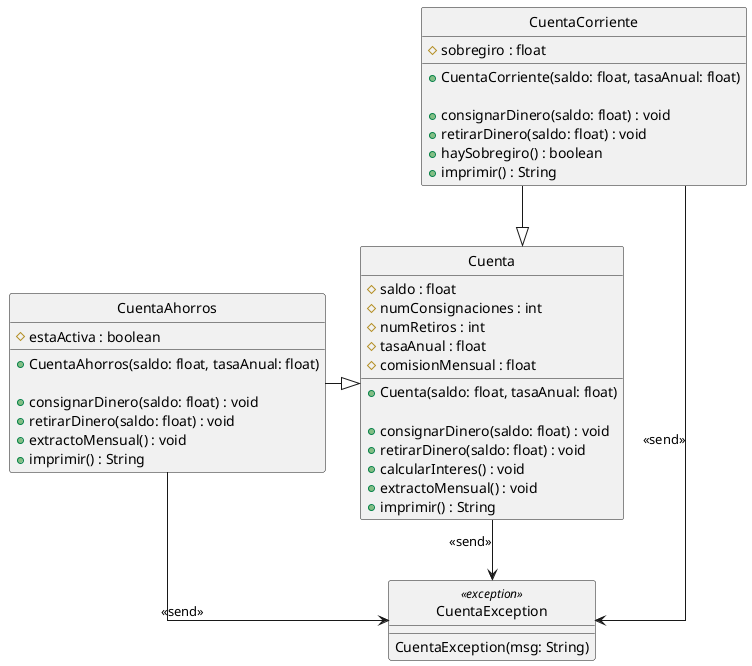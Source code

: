 @startuml Diagrama Taller Herencia

skinparam Linetype ortho
skinparam style strictuml

class Cuenta {
    #saldo : float
    #numConsignaciones : int
    #numRetiros : int
    #tasaAnual : float
    #comisionMensual : float

    +Cuenta(saldo: float, tasaAnual: float)

    +consignarDinero(saldo: float) : void
    +retirarDinero(saldo: float) : void
    +calcularInteres() : void
    +extractoMensual() : void
    +imprimir() : String
}

class CuentaAhorros {
    #estaActiva : boolean
    +CuentaAhorros(saldo: float, tasaAnual: float)

    +consignarDinero(saldo: float) : void
    +retirarDinero(saldo: float) : void
    +extractoMensual() : void
    +imprimir() : String
}
class CuentaCorriente {
    #sobregiro : float

    +CuentaCorriente(saldo: float, tasaAnual: float)

    +consignarDinero(saldo: float) : void
    +retirarDinero(saldo: float) : void
    +haySobregiro() : boolean
    +imprimir() : String
}
class CuentaException <<exception>> {
    CuentaException(msg: String)
}
Cuenta --> CuentaException : <<send>>
CuentaAhorros -> CuentaException : <<send>>
CuentaCorriente -> CuentaException : <<send>>

CuentaAhorros -|> Cuenta
CuentaCorriente --|> Cuenta
@enduml